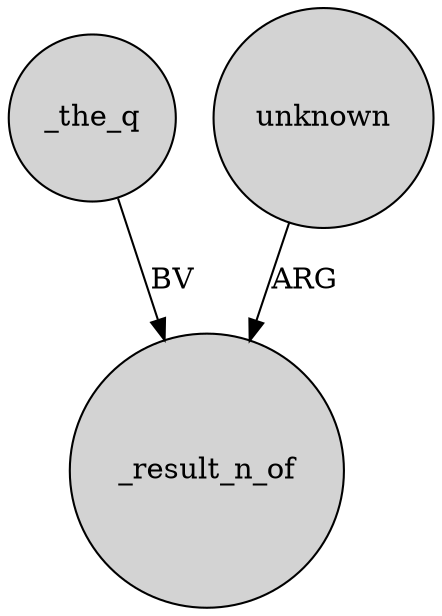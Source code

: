 digraph {
	node [shape=circle style=filled]
	_the_q -> _result_n_of [label=BV]
	unknown -> _result_n_of [label=ARG]
}
